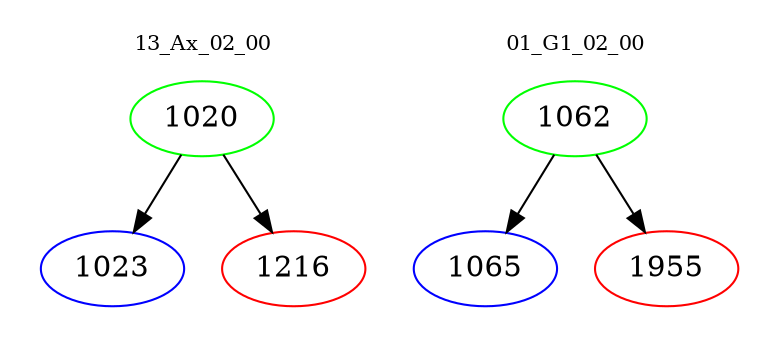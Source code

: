 digraph{
subgraph cluster_0 {
color = white
label = "13_Ax_02_00";
fontsize=10;
T0_1020 [label="1020", color="green"]
T0_1020 -> T0_1023 [color="black"]
T0_1023 [label="1023", color="blue"]
T0_1020 -> T0_1216 [color="black"]
T0_1216 [label="1216", color="red"]
}
subgraph cluster_1 {
color = white
label = "01_G1_02_00";
fontsize=10;
T1_1062 [label="1062", color="green"]
T1_1062 -> T1_1065 [color="black"]
T1_1065 [label="1065", color="blue"]
T1_1062 -> T1_1955 [color="black"]
T1_1955 [label="1955", color="red"]
}
}
